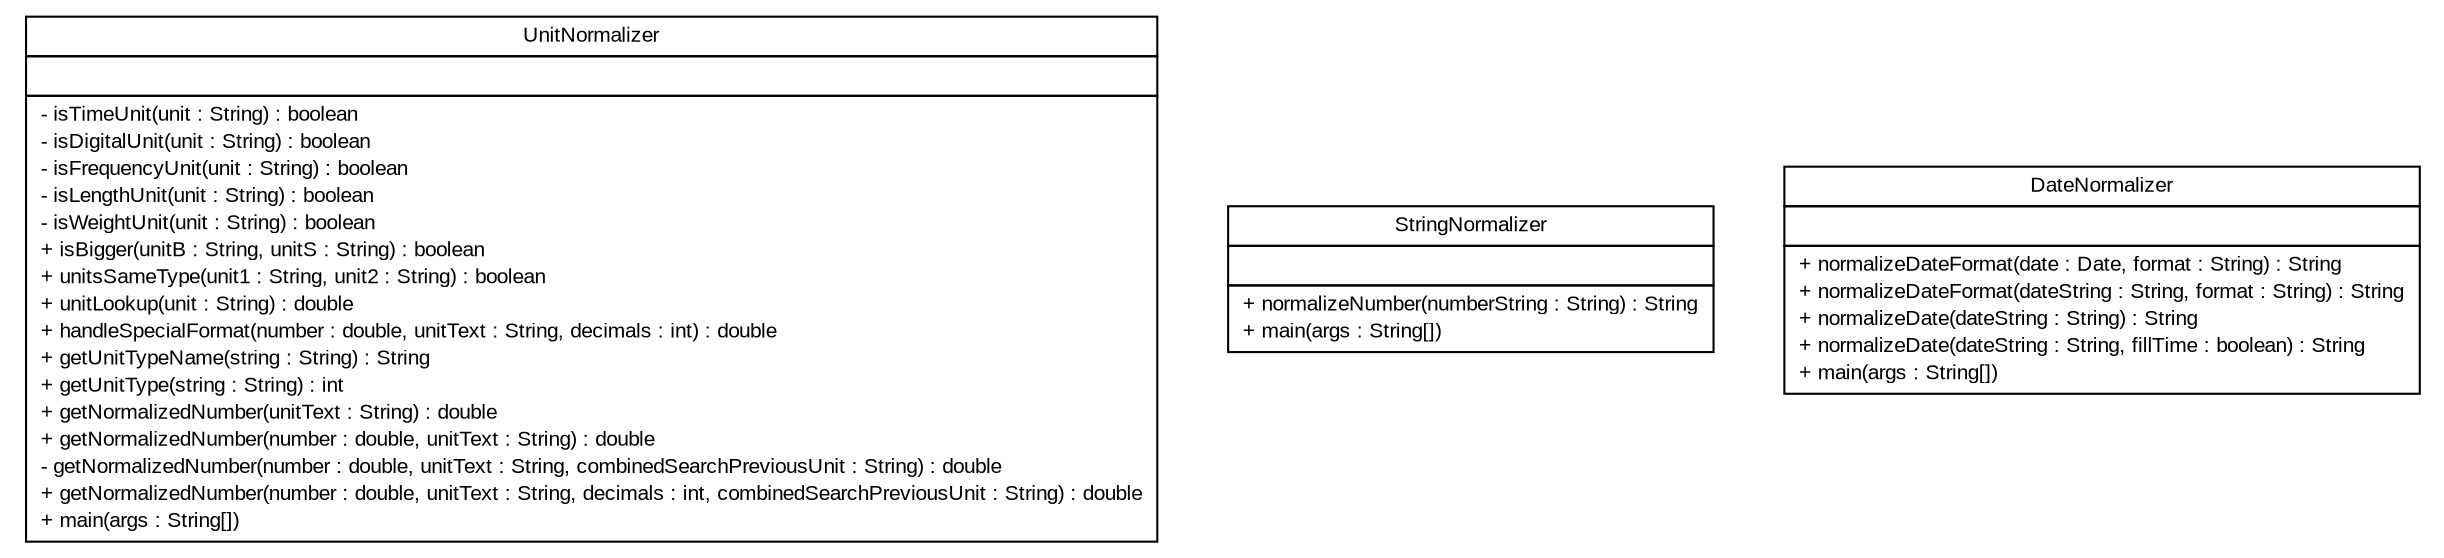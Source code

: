 #!/usr/local/bin/dot
#
# Class diagram 
# Generated by UMLGraph version 5.2 (http://www.umlgraph.org/)
#

digraph G {
	edge [fontname="arial",fontsize=10,labelfontname="arial",labelfontsize=10];
	node [fontname="arial",fontsize=10,shape=plaintext];
	nodesep=0.25;
	ranksep=0.5;
	// tud.iir.normalization.UnitNormalizer
	c5578 [label=<<table title="tud.iir.normalization.UnitNormalizer" border="0" cellborder="1" cellspacing="0" cellpadding="2" port="p" href="./UnitNormalizer.html">
		<tr><td><table border="0" cellspacing="0" cellpadding="1">
<tr><td align="center" balign="center"> UnitNormalizer </td></tr>
		</table></td></tr>
		<tr><td><table border="0" cellspacing="0" cellpadding="1">
<tr><td align="left" balign="left">  </td></tr>
		</table></td></tr>
		<tr><td><table border="0" cellspacing="0" cellpadding="1">
<tr><td align="left" balign="left"> - isTimeUnit(unit : String) : boolean </td></tr>
<tr><td align="left" balign="left"> - isDigitalUnit(unit : String) : boolean </td></tr>
<tr><td align="left" balign="left"> - isFrequencyUnit(unit : String) : boolean </td></tr>
<tr><td align="left" balign="left"> - isLengthUnit(unit : String) : boolean </td></tr>
<tr><td align="left" balign="left"> - isWeightUnit(unit : String) : boolean </td></tr>
<tr><td align="left" balign="left"> + isBigger(unitB : String, unitS : String) : boolean </td></tr>
<tr><td align="left" balign="left"> + unitsSameType(unit1 : String, unit2 : String) : boolean </td></tr>
<tr><td align="left" balign="left"> + unitLookup(unit : String) : double </td></tr>
<tr><td align="left" balign="left"> + handleSpecialFormat(number : double, unitText : String, decimals : int) : double </td></tr>
<tr><td align="left" balign="left"> + getUnitTypeName(string : String) : String </td></tr>
<tr><td align="left" balign="left"> + getUnitType(string : String) : int </td></tr>
<tr><td align="left" balign="left"> + getNormalizedNumber(unitText : String) : double </td></tr>
<tr><td align="left" balign="left"> + getNormalizedNumber(number : double, unitText : String) : double </td></tr>
<tr><td align="left" balign="left"> - getNormalizedNumber(number : double, unitText : String, combinedSearchPreviousUnit : String) : double </td></tr>
<tr><td align="left" balign="left"> + getNormalizedNumber(number : double, unitText : String, decimals : int, combinedSearchPreviousUnit : String) : double </td></tr>
<tr><td align="left" balign="left"> + main(args : String[]) </td></tr>
		</table></td></tr>
		</table>>, fontname="arial", fontcolor="black", fontsize=10.0];
	// tud.iir.normalization.StringNormalizer
	c5579 [label=<<table title="tud.iir.normalization.StringNormalizer" border="0" cellborder="1" cellspacing="0" cellpadding="2" port="p" href="./StringNormalizer.html">
		<tr><td><table border="0" cellspacing="0" cellpadding="1">
<tr><td align="center" balign="center"> StringNormalizer </td></tr>
		</table></td></tr>
		<tr><td><table border="0" cellspacing="0" cellpadding="1">
<tr><td align="left" balign="left">  </td></tr>
		</table></td></tr>
		<tr><td><table border="0" cellspacing="0" cellpadding="1">
<tr><td align="left" balign="left"> + normalizeNumber(numberString : String) : String </td></tr>
<tr><td align="left" balign="left"> + main(args : String[]) </td></tr>
		</table></td></tr>
		</table>>, fontname="arial", fontcolor="black", fontsize=10.0];
	// tud.iir.normalization.DateNormalizer
	c5580 [label=<<table title="tud.iir.normalization.DateNormalizer" border="0" cellborder="1" cellspacing="0" cellpadding="2" port="p" href="./DateNormalizer.html">
		<tr><td><table border="0" cellspacing="0" cellpadding="1">
<tr><td align="center" balign="center"> DateNormalizer </td></tr>
		</table></td></tr>
		<tr><td><table border="0" cellspacing="0" cellpadding="1">
<tr><td align="left" balign="left">  </td></tr>
		</table></td></tr>
		<tr><td><table border="0" cellspacing="0" cellpadding="1">
<tr><td align="left" balign="left"> + normalizeDateFormat(date : Date, format : String) : String </td></tr>
<tr><td align="left" balign="left"> + normalizeDateFormat(dateString : String, format : String) : String </td></tr>
<tr><td align="left" balign="left"> + normalizeDate(dateString : String) : String </td></tr>
<tr><td align="left" balign="left"> + normalizeDate(dateString : String, fillTime : boolean) : String </td></tr>
<tr><td align="left" balign="left"> + main(args : String[]) </td></tr>
		</table></td></tr>
		</table>>, fontname="arial", fontcolor="black", fontsize=10.0];
}

